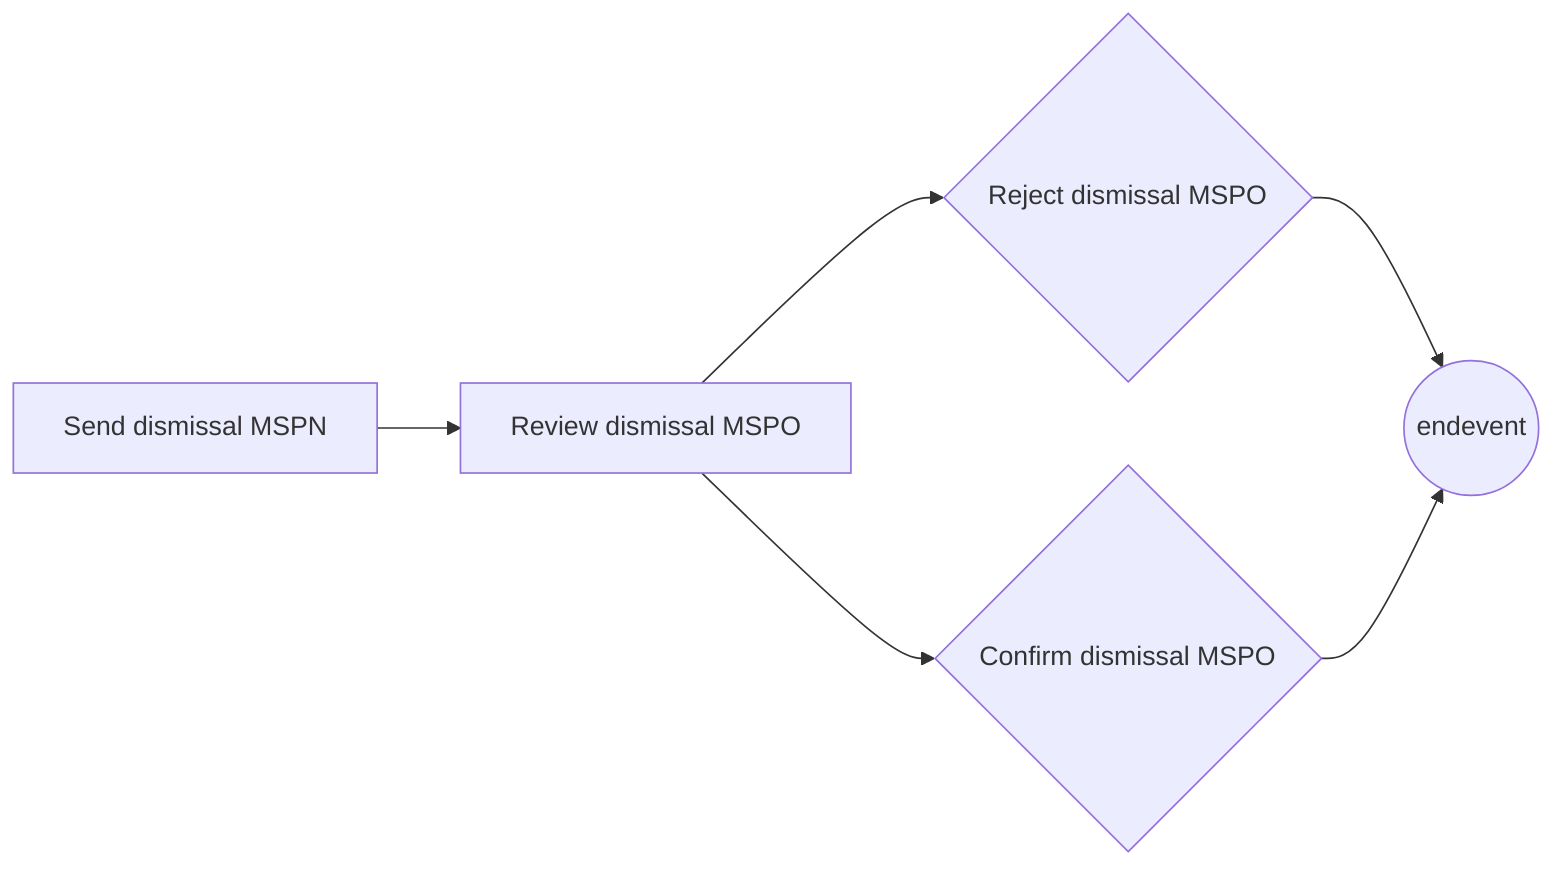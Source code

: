 graph LR
A[Send dismissal MSPN] --> B[Review dismissal MSPO]
B --> C{Reject dismissal MSPO}
B --> D{Confirm dismissal MSPO}
C --> E((endevent))
D --> E
